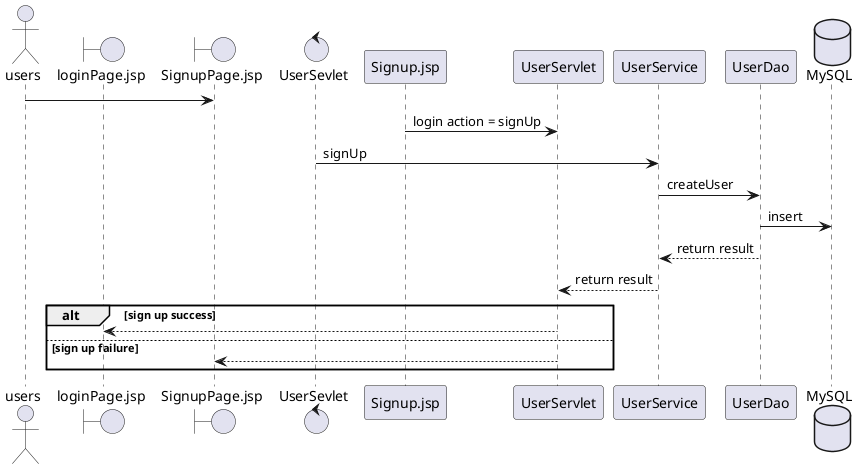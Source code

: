 @startuml
actor users
boundary loginPage.jsp
boundary SignupPage.jsp
control UserSevlet
database MySQL order 1
users -> SignupPage.jsp
Signup.jsp -> UserServlet:login action = signUp
UserSevlet -> UserService: signUp
UserService -> UserDao:createUser
UserDao -> MySQL: insert
UserDao --> UserService: return result
UserService --> UserServlet: return result
alt sign up success
UserServlet --> loginPage.jsp
else  sign up failure
UserServlet --> SignupPage.jsp
end
@enduml

